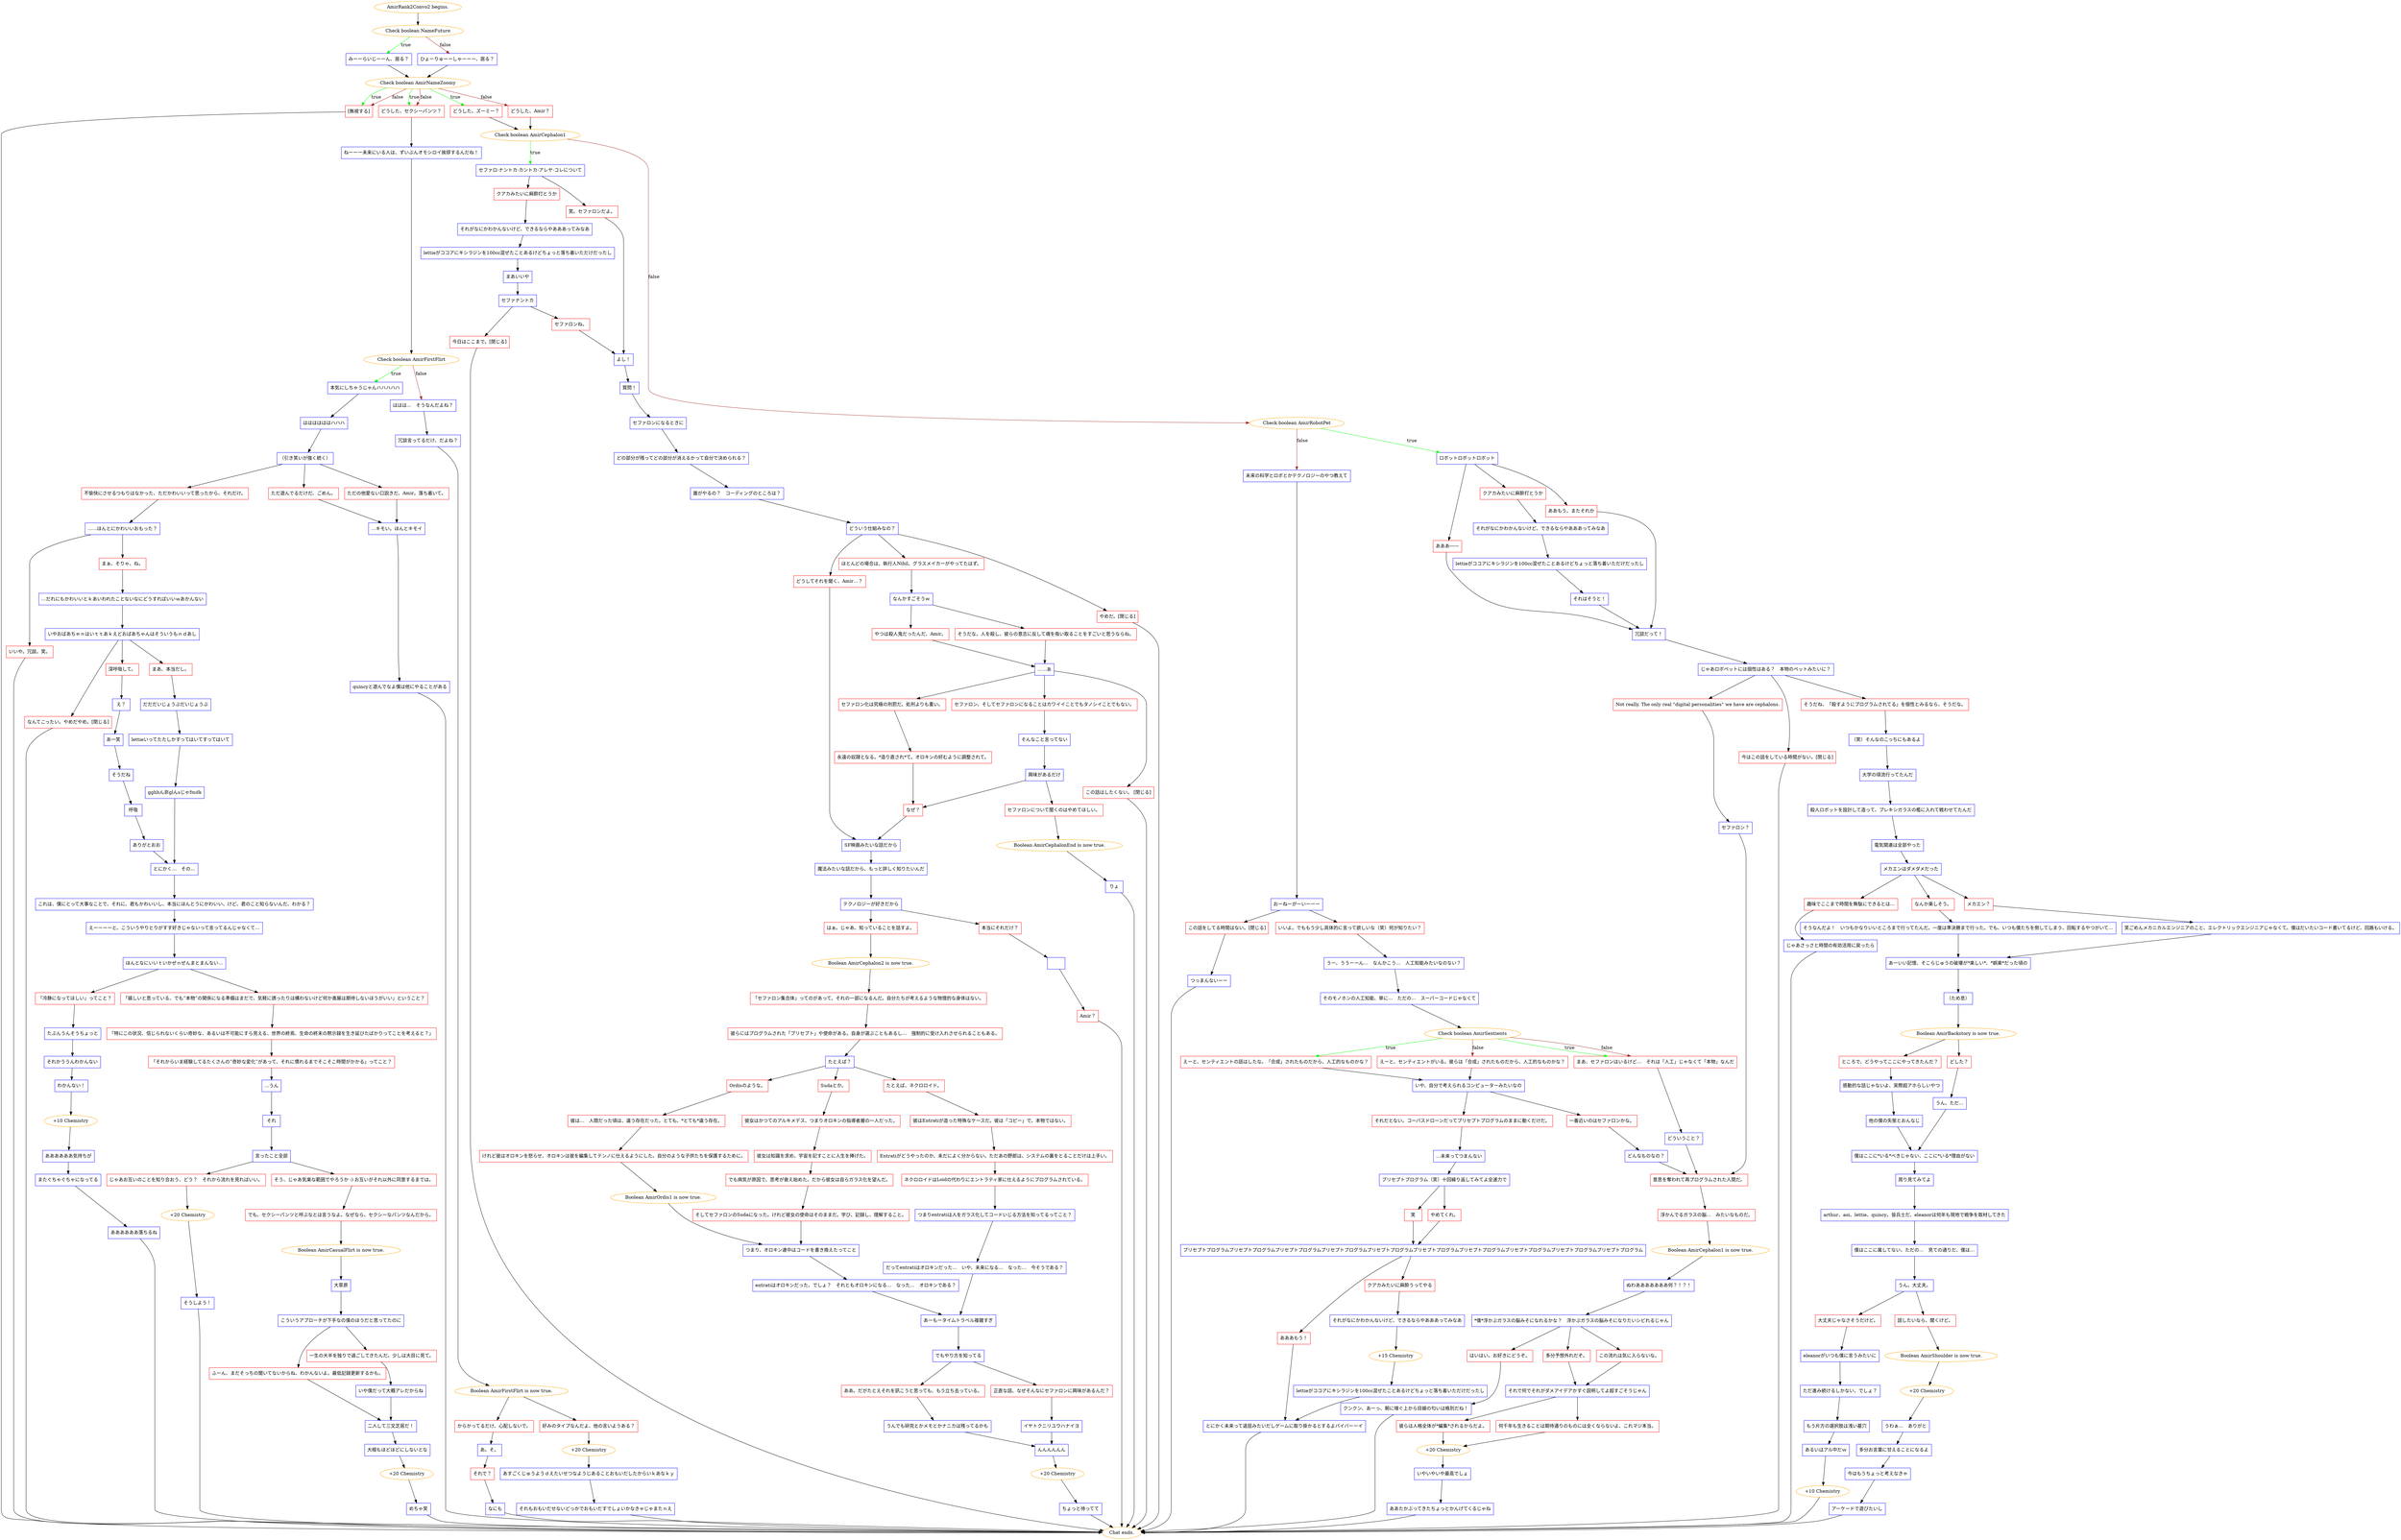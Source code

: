 digraph {
	"AmirRank2Convo2 begins." [color=orange];
		"AmirRank2Convo2 begins." -> j1555648941;
	j1555648941 [label="Check boolean NameFuture",color=orange];
		j1555648941 -> j1648085929 [label=true,color=green];
		j1555648941 -> j1016232230 [label=false,color=brown];
	j1648085929 [label="みーーらいじーーん、居る？",shape=box,color=blue];
		j1648085929 -> j3096240527;
	j1016232230 [label="ひょーりゅーーしゃーーー、居る？",shape=box,color=blue];
		j1016232230 -> j3096240527;
	j3096240527 [label="Check boolean AmirNameZoomy",color=orange];
		j3096240527 -> j85835136 [label=true,color=green];
		j3096240527 -> j4155157359 [label=true,color=green];
		j3096240527 -> j596008113 [label=true,color=green];
		j3096240527 -> j85835136 [label=false,color=brown];
		j3096240527 -> j4155157359 [label=false,color=brown];
		j3096240527 -> j3578312624 [label=false,color=brown];
	j85835136 [label="[無視する]",shape=box,color=red];
		j85835136 -> "Chat ends.";
	j4155157359 [label="どうした、セクシーパンツ？",shape=box,color=red];
		j4155157359 -> j1143586643;
	j596008113 [label="どうした、ズーミー？",shape=box,color=red];
		j596008113 -> j87647369;
	j3578312624 [label="どうした、Amir？",shape=box,color=red];
		j3578312624 -> j87647369;
	"Chat ends." [color=orange];
	j1143586643 [label="ねーーー未来にいる人は、ずいぶんオモシロイ挨拶するんだね！",shape=box,color=blue];
		j1143586643 -> j1575820688;
	j87647369 [label="Check boolean AmirCephalon1",color=orange];
		j87647369 -> j1113820331 [label=true,color=green];
		j87647369 -> j1377197533 [label=false,color=brown];
	j1575820688 [label="Check boolean AmirFirstFlirt",color=orange];
		j1575820688 -> j765528309 [label=true,color=green];
		j1575820688 -> j3369746660 [label=false,color=brown];
	j1113820331 [label="セファロ-ナントカ-カントカ-アレヤ-コレについて",shape=box,color=blue];
		j1113820331 -> j3226074081;
		j1113820331 -> j3191532466;
	j1377197533 [label="Check boolean AmirRobotPet",color=orange];
		j1377197533 -> j116592896 [label=true,color=green];
		j1377197533 -> j1153191658 [label=false,color=brown];
	j765528309 [label="本気にしちゃうじゃんハハハハハ",shape=box,color=blue];
		j765528309 -> j2532413624;
	j3369746660 [label="ははは…　そうなんだよね？",shape=box,color=blue];
		j3369746660 -> j921341181;
	j3226074081 [label="笑。セファロンだよ。",shape=box,color=red];
		j3226074081 -> j3156015386;
	j3191532466 [label="クアカみたいに麻酔打とうか",shape=box,color=red];
		j3191532466 -> j2687020844;
	j116592896 [label="ロボットロボットロボット",shape=box,color=blue];
		j116592896 -> j1261431179;
		j116592896 -> j2099789493;
		j116592896 -> j2929438037;
	j1153191658 [label="未来の科学とロボとかテクノロジーのやつ教えて",shape=box,color=blue];
		j1153191658 -> j1442881860;
	j2532413624 [label="ははははははハハハ",shape=box,color=blue];
		j2532413624 -> j1730536636;
	j921341181 [label="冗談言ってるだけ、だよね？",shape=box,color=blue];
		j921341181 -> j1496595557;
	j3156015386 [label="よし！",shape=box,color=blue];
		j3156015386 -> j360251545;
	j2687020844 [label="それがなにかわかんないけど、できるならやあああってみなあ",shape=box,color=blue];
		j2687020844 -> j3222833212;
	j1261431179 [label="ああもう、またそれか",shape=box,color=red];
		j1261431179 -> j2070324001;
	j2099789493 [label="あああ――",shape=box,color=red];
		j2099789493 -> j2070324001;
	j2929438037 [label="クアカみたいに麻酔打とうか",shape=box,color=red];
		j2929438037 -> j2717951888;
	j1442881860 [label="おーねーがーいーーー",shape=box,color=blue];
		j1442881860 -> j3262992205;
		j1442881860 -> j910876677;
	j1730536636 [label="（引き笑いが強く続く）",shape=box,color=blue];
		j1730536636 -> j1610238560;
		j1730536636 -> j711508934;
		j1730536636 -> j1432141572;
	j1496595557 [label="Boolean AmirFirstFlirt is now true.",color=orange];
		j1496595557 -> j648435800;
		j1496595557 -> j928820084;
	j360251545 [label="質問！",shape=box,color=blue];
		j360251545 -> j4098750018;
	j3222833212 [label="lettieがココアにキシラジンを100cc混ぜたことあるけどちょっと落ち着いただけだったし",shape=box,color=blue];
		j3222833212 -> j1600224222;
	j2070324001 [label="冗談だって！",shape=box,color=blue];
		j2070324001 -> j459466152;
	j2717951888 [label="それがなにかわかんないけど、できるならやあああってみなあ",shape=box,color=blue];
		j2717951888 -> j4076223363;
	j3262992205 [label="この話をしてる時間はない。[閉じる]",shape=box,color=red];
		j3262992205 -> j2153561681;
	j910876677 [label="いいよ。でももう少し具体的に言って欲しいな（笑）何が知りたい？",shape=box,color=red];
		j910876677 -> j3380072904;
	j1610238560 [label="不愉快にさせるつもりはなかった、ただかわいいって思ったから、それだけ。",shape=box,color=red];
		j1610238560 -> j4200528673;
	j711508934 [label="ただ遊んでるだけだ、ごめん。",shape=box,color=red];
		j711508934 -> j3602447546;
	j1432141572 [label="ただの他愛ない口説きだ、Amir。落ち着いて。",shape=box,color=red];
		j1432141572 -> j3602447546;
	j648435800 [label="好みのタイプなんだよ、他の言いようある？",shape=box,color=red];
		j648435800 -> j1651990740;
	j928820084 [label="からかってるだけ、心配しないで。",shape=box,color=red];
		j928820084 -> j138772133;
	j4098750018 [label="セファロンになるときに",shape=box,color=blue];
		j4098750018 -> j1483588967;
	j1600224222 [label="まあいいや",shape=box,color=blue];
		j1600224222 -> j50131639;
	j459466152 [label="じゃあロボペットには個性はある？　本物のペットみたいに？",shape=box,color=blue];
		j459466152 -> j167365332;
		j459466152 -> j1447961944;
		j459466152 -> j2447297855;
	j4076223363 [label="lettieがココアにキシラジンを100cc混ぜたことあるけどちょっと落ち着いただけだったし",shape=box,color=blue];
		j4076223363 -> j2846124957;
	j2153561681 [label="つっまんないーー",shape=box,color=blue];
		j2153561681 -> "Chat ends.";
	j3380072904 [label="うー、ううーーん…　なんかこう…　人工知能みたいなのない？",shape=box,color=blue];
		j3380072904 -> j31757530;
	j4200528673 [label="……ほんとにかわいいおもった？",shape=box,color=blue];
		j4200528673 -> j3209883362;
		j4200528673 -> j3306157013;
	j3602447546 [label="…キモい。ほんとキモイ",shape=box,color=blue];
		j3602447546 -> j2860017459;
	j1651990740 [label="+20 Chemistry",color=orange];
		j1651990740 -> j714818921;
	j138772133 [label="あ。そ。",shape=box,color=blue];
		j138772133 -> j4259381884;
	j1483588967 [label="どの部分が残ってどの部分が消えるかって自分で決められる？",shape=box,color=blue];
		j1483588967 -> j2776069363;
	j50131639 [label="セファナントカ",shape=box,color=blue];
		j50131639 -> j4272852461;
		j50131639 -> j2000541240;
	j167365332 [label="Not really. The only real \"digital personalities\" we have are cephalons.",shape=box,color=red];
		j167365332 -> j531440109;
	j1447961944 [label="そうだね、「殺すようにプログラムされてる」を個性とみるなら、そうだな。",shape=box,color=red];
		j1447961944 -> j769188275;
	j2447297855 [label="今はこの話をしている時間がない。[閉じる]",shape=box,color=red];
		j2447297855 -> "Chat ends.";
	j2846124957 [label="それはそうと！",shape=box,color=blue];
		j2846124957 -> j2070324001;
	j31757530 [label="そのモノホンの人工知能、単に…　ただの…　スーパーコードじゃなくて",shape=box,color=blue];
		j31757530 -> j3361290284;
	j3209883362 [label="まぁ、そりゃ、ね。",shape=box,color=red];
		j3209883362 -> j57071322;
	j3306157013 [label="いいや。冗談。笑。",shape=box,color=red];
		j3306157013 -> "Chat ends.";
	j2860017459 [label="quincyと遊んでなよ僕は他にやることがある",shape=box,color=blue];
		j2860017459 -> "Chat ends.";
	j714818921 [label="あすごくじゅうようｄえたいせつなようじあることおもいだしたからいｋあなｋｙ",shape=box,color=blue];
		j714818921 -> j669067080;
	j4259381884 [label="それで？",shape=box,color=red];
		j4259381884 -> j604233686;
	j2776069363 [label="誰がやるの？　コーディングのところは？",shape=box,color=blue];
		j2776069363 -> j815129397;
	j4272852461 [label="セファロンね。",shape=box,color=red];
		j4272852461 -> j3156015386;
	j2000541240 [label="今日はここまで。[閉じる]",shape=box,color=red];
		j2000541240 -> "Chat ends.";
	j531440109 [label="セファロン？",shape=box,color=blue];
		j531440109 -> j2624402978;
	j769188275 [label="（笑）そんなのこっちにもあるよ",shape=box,color=blue];
		j769188275 -> j4193235393;
	j3361290284 [label="Check boolean AmirSentients",color=orange];
		j3361290284 -> j2216625201 [label=true,color=green];
		j3361290284 -> j717073989 [label=true,color=green];
		j3361290284 -> j1914735118 [label=false,color=brown];
		j3361290284 -> j717073989 [label=false,color=brown];
	j57071322 [label="…だれにもかわいいとｋあいわれたことないなにどうすればいいｗあかんない",shape=box,color=blue];
		j57071322 -> j2372507854;
	j669067080 [label="それもおもいだせないどっかでおもいだすでしょいかなきゃじゃまたｎえ",shape=box,color=blue];
		j669067080 -> "Chat ends.";
	j604233686 [label="なにも",shape=box,color=blue];
		j604233686 -> "Chat ends.";
	j815129397 [label="どういう仕組みなの？",shape=box,color=blue];
		j815129397 -> j3475207529;
		j815129397 -> j1887064069;
		j815129397 -> j12017476;
	j2624402978 [label="意思を奪われて再プログラムされた人間だ。",shape=box,color=red];
		j2624402978 -> j2170052107;
	j4193235393 [label="大学の頃流行ってたんだ",shape=box,color=blue];
		j4193235393 -> j41377952;
	j2216625201 [label="えーと、センティエントの話はしたな。「合成」されたものだから、人工的なものかな？",shape=box,color=red];
		j2216625201 -> j1266635900;
	j717073989 [label="まあ、セファロンはいるけど…　それは「人工」じゃなくて「本物」なんだ",shape=box,color=red];
		j717073989 -> j3573602778;
	j1914735118 [label="えーと、センティエントがいる。彼らは「合成」されたものだから、人工的なものかな？",shape=box,color=red];
		j1914735118 -> j1266635900;
	j2372507854 [label="いやおばあちゃｎはいｔｔあｋえどおばあちゃんはそういうもｎｄあし",shape=box,color=blue];
		j2372507854 -> j3441899783;
		j2372507854 -> j543703342;
		j2372507854 -> j1679437431;
	j3475207529 [label="ほとんどの場合は、執行人Nihil、グラスメイカーがやってたはず。",shape=box,color=red];
		j3475207529 -> j3408528325;
	j1887064069 [label="どうしてそれを聞く、Amir…？",shape=box,color=red];
		j1887064069 -> j1252649468;
	j12017476 [label="やめだ。[閉じる]",shape=box,color=red];
		j12017476 -> "Chat ends.";
	j2170052107 [label="浮かんでるガラスの脳…　みたいなものだ。",shape=box,color=red];
		j2170052107 -> j316707565;
	j41377952 [label="殺人ロボットを設計して造って、プレキシガラスの檻に入れて戦わせてたんだ",shape=box,color=blue];
		j41377952 -> j2533595041;
	j1266635900 [label="いや、自分で考えられるコンピューターみたいなの",shape=box,color=blue];
		j1266635900 -> j669712915;
		j1266635900 -> j3133418112;
	j3573602778 [label="どういうこと？",shape=box,color=blue];
		j3573602778 -> j2624402978;
	j3441899783 [label="深呼吸して。",shape=box,color=red];
		j3441899783 -> j1630572811;
	j543703342 [label="まあ、本当だし。",shape=box,color=red];
		j543703342 -> j1536810928;
	j1679437431 [label="なんてこったい。やめだやめ。[閉じる]",shape=box,color=red];
		j1679437431 -> "Chat ends.";
	j3408528325 [label="なんかすごそうｗ",shape=box,color=blue];
		j3408528325 -> j1201751203;
		j3408528325 -> j1342172249;
	j1252649468 [label="SF映画みたいな話だから",shape=box,color=blue];
		j1252649468 -> j1126409234;
	j316707565 [label="Boolean AmirCephalon1 is now true.",color=orange];
		j316707565 -> j306821605;
	j2533595041 [label="電気関連は全部やった",shape=box,color=blue];
		j2533595041 -> j3669033882;
	j669712915 [label="一番近いのはセファロンかな。",shape=box,color=red];
		j669712915 -> j2996003656;
	j3133418112 [label="それだとない。コーパスドローンだってプリセプトプログラムのままに動くだけだ。",shape=box,color=red];
		j3133418112 -> j2613860112;
	j1630572811 [label="え？",shape=box,color=blue];
		j1630572811 -> j720304292;
	j1536810928 [label="だだだいじょうぶだいじょうぶ",shape=box,color=blue];
		j1536810928 -> j2753204301;
	j1201751203 [label="そうだな。人を殺し、彼らの意志に反して魂を吸い取ることをすごいと思うならね。",shape=box,color=red];
		j1201751203 -> j339601478;
	j1342172249 [label="やつは殺人鬼だったんだ、Amir。",shape=box,color=red];
		j1342172249 -> j339601478;
	j1126409234 [label="魔法みたいな話だから、もっと詳しく知りたいんだ",shape=box,color=blue];
		j1126409234 -> j3939619068;
	j306821605 [label="ぬわあああああああ何？！？！",shape=box,color=blue];
		j306821605 -> j2702397624;
	j3669033882 [label="メカエンはダメダメだった",shape=box,color=blue];
		j3669033882 -> j2795318654;
		j3669033882 -> j3124651370;
		j3669033882 -> j1658063656;
	j2996003656 [label="どんなものなの？",shape=box,color=blue];
		j2996003656 -> j2624402978;
	j2613860112 [label="…未来ってつまんない",shape=box,color=blue];
		j2613860112 -> j3835556259;
	j720304292 [label="あー笑",shape=box,color=blue];
		j720304292 -> j2848900812;
	j2753204301 [label="lettieいってたたしかすってはいてすってはいて",shape=box,color=blue];
		j2753204301 -> j2110380468;
	j339601478 [label="……あ",shape=box,color=blue];
		j339601478 -> j3109766766;
		j339601478 -> j1147628699;
		j339601478 -> j1158535174;
	j3939619068 [label="テクノロジーが好きだから",shape=box,color=blue];
		j3939619068 -> j4151188441;
		j3939619068 -> j2943374435;
	j2702397624 [label="*僕*浮かぶガラスの脳みそになれるかな？　浮かぶガラスの脳みそになりたいシビれるじゃん",shape=box,color=blue];
		j2702397624 -> j758347664;
		j2702397624 -> j3142075030;
		j2702397624 -> j3500377678;
	j2795318654 [label="メカエン？",shape=box,color=red];
		j2795318654 -> j3757337260;
	j3124651370 [label="なんか楽しそう。",shape=box,color=red];
		j3124651370 -> j1456035486;
	j1658063656 [label="趣味でここまで時間を無駄にできるとは…",shape=box,color=red];
		j1658063656 -> j1558194756;
	j3835556259 [label="プリセプトプログラム（笑）十回繰り返してみてよ全速力で",shape=box,color=blue];
		j3835556259 -> j138301255;
		j3835556259 -> j1501801253;
	j2848900812 [label="そうだね",shape=box,color=blue];
		j2848900812 -> j4291909394;
	j2110380468 [label="gghhん非glんsじゃfmdk",shape=box,color=blue];
		j2110380468 -> j2516178651;
	j3109766766 [label="セファロン、そしてセファロンになることはカワイイことでもタノシイことでもない。",shape=box,color=red];
		j3109766766 -> j701889932;
	j1147628699 [label="この話はしたくない。 [閉じる]",shape=box,color=red];
		j1147628699 -> "Chat ends.";
	j1158535174 [label="セファロン化は究極の刑罰だ。処刑よりも重い。",shape=box,color=red];
		j1158535174 -> j506374719;
	j4151188441 [label="本当にそれだけ？",shape=box,color=red];
		j4151188441 -> j804522541;
	j2943374435 [label="はぁ。じゃあ、知っていることを話すよ。",shape=box,color=red];
		j2943374435 -> j857321976;
	j758347664 [label="この流れは気に入らないな。",shape=box,color=red];
		j758347664 -> j2601365108;
	j3142075030 [label="多分予想外れだぞ。",shape=box,color=red];
		j3142075030 -> j2601365108;
	j3500377678 [label="はいはい。お好きにどうぞ。",shape=box,color=red];
		j3500377678 -> j1893605858;
	j3757337260 [label="笑ごめんメカニカルエンジニアのこと、エレクトリックエンジニアじゃなくて。僕はだいたいコード書いてるけど、回路もいける。",shape=box,color=blue];
		j3757337260 -> j556910352;
	j1456035486 [label="そうなんだよ！　いつもかなりいいところまで行ってたんだ。一度は準決勝まで行った。でも、いつも僕たちを倒してしまう、回転するやつがいて…",shape=box,color=blue];
		j1456035486 -> j556910352;
	j1558194756 [label="じゃあさっさと時間の有効活用に戻ったら",shape=box,color=blue];
		j1558194756 -> "Chat ends.";
	j138301255 [label="笑",shape=box,color=red];
		j138301255 -> j405249410;
	j1501801253 [label="やめてくれ。",shape=box,color=red];
		j1501801253 -> j405249410;
	j4291909394 [label="呼吸",shape=box,color=blue];
		j4291909394 -> j3474588370;
	j2516178651 [label="とにかく…　その…",shape=box,color=blue];
		j2516178651 -> j3058034997;
	j701889932 [label="そんなこと言ってない",shape=box,color=blue];
		j701889932 -> j4249070655;
	j506374719 [label="永遠の奴隷となる。*造り直され*て。オロキンの好むように調整されて。",shape=box,color=red];
		j506374719 -> j446325876;
	j804522541 [label="  ",shape=box,color=blue];
		j804522541 -> j2288397647;
	j857321976 [label="Boolean AmirCephalon2 is now true.",color=orange];
		j857321976 -> j1064061893;
	j2601365108 [label="それで何でそれがダメアイデアかすぐ説明してよ超すごそうじゃん",shape=box,color=blue];
		j2601365108 -> j3896845142;
		j2601365108 -> j4073894846;
	j1893605858 [label="クンクン、あーっ、朝に嗅ぐ上から目線の匂いは格別だね！",shape=box,color=blue];
		j1893605858 -> "Chat ends.";
	j556910352 [label="あーいい記憶、そこらじゅうの破壊が*楽しい*、*娯楽*だった頃の",shape=box,color=blue];
		j556910352 -> j2384572242;
	j405249410 [label="プリセプトプログラムプリセプトプログラムプリセプトプログラムプリセプトプログラムプリセプトプログラムプリセプトプログラムプリセプトプログラムプリセプトプログラムプリセプトプログラムプリセプトプログラム",shape=box,color=blue];
		j405249410 -> j3902734172;
		j405249410 -> j2710436203;
	j3474588370 [label="ありがとおお",shape=box,color=blue];
		j3474588370 -> j2516178651;
	j3058034997 [label="これは、僕にとって大事なことで、それに、君もかわいいし、本当にほんとうにかわいい、けど、君のこと知らないんだ、わかる？",shape=box,color=blue];
		j3058034997 -> j3678802049;
	j4249070655 [label="興味があるだけ",shape=box,color=blue];
		j4249070655 -> j446325876;
		j4249070655 -> j2171780169;
	j446325876 [label="なぜ？",shape=box,color=red];
		j446325876 -> j1252649468;
	j2288397647 [label="Amir？",shape=box,color=red];
		j2288397647 -> "Chat ends.";
	j1064061893 [label="「セファロン集合体」ってのがあって、それの一部になるんだ。自分たちが考えるような物理的な身体はない。",shape=box,color=red];
		j1064061893 -> j350248022;
	j3896845142 [label="彼らは人格全体が*編集*されるからだよ。",shape=box,color=red];
		j3896845142 -> j2437237860;
	j4073894846 [label="何千年も生きることは期待通りのものには全くならないよ、これマジ本当。",shape=box,color=red];
		j4073894846 -> j2437237860;
	j2384572242 [label="（ため息）",shape=box,color=blue];
		j2384572242 -> j2341517216;
	j3902734172 [label="クアカみたいに麻酔うってやる",shape=box,color=red];
		j3902734172 -> j2019297273;
	j2710436203 [label="あああもう！",shape=box,color=red];
		j2710436203 -> j243406650;
	j3678802049 [label="えーーーーと、こういうやりとりがすす好きじゃないって言ってるんじゃなくて…",shape=box,color=blue];
		j3678802049 -> j85909270;
	j2171780169 [label="セファロンについて聞くのはやめてほしい。",shape=box,color=red];
		j2171780169 -> j21345233;
	j350248022 [label="彼らにはプログラムされた「プリセプト」や使命がある。自身が選ぶこともあるし…　強制的に受け入れさせられることもある。",shape=box,color=red];
		j350248022 -> j1477579170;
	j2437237860 [label="+20 Chemistry",color=orange];
		j2437237860 -> j4052215607;
	j2341517216 [label="Boolean AmirBackstory is now true.",color=orange];
		j2341517216 -> j675700308;
		j2341517216 -> j2761849614;
	j2019297273 [label="それがなにかわかんないけど、できるならやあああってみなあ",shape=box,color=blue];
		j2019297273 -> j2993292423;
	j243406650 [label="とにかく未来って退屈みたいだしゲームに取り掛かるとするよバイバーーイ",shape=box,color=blue];
		j243406650 -> "Chat ends.";
	j85909270 [label="ほんとなにいいｔいかぜｎぜんまとまんない…",shape=box,color=blue];
		j85909270 -> j3203729033;
		j85909270 -> j667134137;
	j21345233 [label="Boolean AmirCephalonEnd is now true.",color=orange];
		j21345233 -> j158235307;
	j1477579170 [label="たとえば？",shape=box,color=blue];
		j1477579170 -> j2307406497;
		j1477579170 -> j2310788363;
		j1477579170 -> j143265809;
	j4052215607 [label="いやいやいや最高でしょ",shape=box,color=blue];
		j4052215607 -> j2068038445;
	j675700308 [label="どした？",shape=box,color=red];
		j675700308 -> j3672542749;
	j2761849614 [label="ところで、どうやってここにやってきたんだ？",shape=box,color=red];
		j2761849614 -> j1492647152;
	j2993292423 [label="+15 Chemistry",color=orange];
		j2993292423 -> j761221861;
	j3203729033 [label="「嬉しいと思っている、でも”本物”の関係になる準備はまだで、気軽に誘ったりは構わないけど何か進展は期待しないほうがいい」ということ？",shape=box,color=red];
		j3203729033 -> j401483995;
	j667134137 [label="「冷静になってほしい」ってこと？",shape=box,color=red];
		j667134137 -> j781119816;
	j158235307 [label="りょ",shape=box,color=blue];
		j158235307 -> "Chat ends.";
	j2307406497 [label="Ordisのような。",shape=box,color=red];
		j2307406497 -> j3101610768;
	j2310788363 [label="Sudaとか。",shape=box,color=red];
		j2310788363 -> j3396667156;
	j143265809 [label="たとえば、ネクロロイド。",shape=box,color=red];
		j143265809 -> j2273178218;
	j2068038445 [label="ああたかぶってきたちょっとかんげてくるじゃね",shape=box,color=blue];
		j2068038445 -> "Chat ends.";
	j3672542749 [label="うん、ただ…",shape=box,color=blue];
		j3672542749 -> j4229383599;
	j1492647152 [label="感動的な話じゃないよ、実際超アホらしいやつ",shape=box,color=blue];
		j1492647152 -> j2336722384;
	j761221861 [label="lettieがココアにキシラジンを100cc混ぜたことあるけどちょっと落ち着いただけだったし",shape=box,color=blue];
		j761221861 -> j243406650;
	j401483995 [label="「特にこの状況、信じられないくらい奇妙な、あるいは不可能にすら見える、世界の終焉、生命の終末の黙示録を生き延びたばかりってことを考えると？」",shape=box,color=red];
		j401483995 -> j3632234262;
	j781119816 [label="たぶんうんそうちょっと",shape=box,color=blue];
		j781119816 -> j1594625207;
	j3101610768 [label="彼は…　人間だった頃は、違う存在だった。とても、*とても*違う存在。",shape=box,color=red];
		j3101610768 -> j960399047;
	j3396667156 [label="彼女はかつてのアルキメデス、つまりオロキンの指導者層の一人だった。",shape=box,color=red];
		j3396667156 -> j1405805936;
	j2273178218 [label="彼はEntratiが造った特殊なケースだ。彼は「コピー」で、本物ではない。",shape=box,color=red];
		j2273178218 -> j1050808857;
	j4229383599 [label="僕はここに*いる*べきじゃない、ここに*いる*理由がない",shape=box,color=blue];
		j4229383599 -> j1649265305;
	j2336722384 [label="他の僕の失態とおんなじ",shape=box,color=blue];
		j2336722384 -> j4229383599;
	j3632234262 [label="「それからいま経験してるたくさんの”奇妙な変化”があって、それに慣れるまでそこそこ時間がかかる」ってこと？",shape=box,color=red];
		j3632234262 -> j4147387136;
	j1594625207 [label="それかううんわかんない",shape=box,color=blue];
		j1594625207 -> j562598272;
	j960399047 [label="けれど彼はオロキンを怒らせ、オロキンは彼を編集してテンノに仕えるようにした。自分のような子供たちを保護するために。",shape=box,color=red];
		j960399047 -> j423071730;
	j1405805936 [label="彼女は知識を求め、宇宙を記すことに人生を捧げた。",shape=box,color=red];
		j1405805936 -> j3209724170;
	j1050808857 [label="Entratiがどうやったのか、未だによく分からない。ただあの野郎は、システムの裏をとることだけは上手い。",shape=box,color=red];
		j1050808857 -> j3925177668;
	j1649265305 [label="周り見てみてよ",shape=box,color=blue];
		j1649265305 -> j2322755243;
	j4147387136 [label="…うん",shape=box,color=blue];
		j4147387136 -> j1400360680;
	j562598272 [label="わかんない！",shape=box,color=blue];
		j562598272 -> j2242851559;
	j423071730 [label="Boolean AmirOrdis1 is now true.",color=orange];
		j423071730 -> j1515657416;
	j3209724170 [label="でも病気が原因で、思考が衰え始めた。だから彼女は自らガラス化を望んだ。",shape=box,color=red];
		j3209724170 -> j3567754107;
	j3925177668 [label="ネクロロイドはLoidの代わりにエントラティ家に仕えるようにプログラムされている。",shape=box,color=red];
		j3925177668 -> j1111171953;
	j2322755243 [label="arthur、aoi、lettie、quincy。皆兵士だ、eleanorは何年も現地で戦争を取材してきた",shape=box,color=blue];
		j2322755243 -> j418775067;
	j1400360680 [label="それ",shape=box,color=blue];
		j1400360680 -> j2807144625;
	j2242851559 [label="+10 Chemistry",color=orange];
		j2242851559 -> j1372231439;
	j1515657416 [label="つまり、オロキン連中はコードを書き換えたってこと",shape=box,color=blue];
		j1515657416 -> j1369043099;
	j3567754107 [label="そしてセファロンのSudaになった。けれど彼女の使命はそのままだ。学び、記録し、理解すること。",shape=box,color=red];
		j3567754107 -> j1515657416;
	j1111171953 [label="つまりentratiは人をガラス化してコードいじる方法を知ってるってこと？",shape=box,color=blue];
		j1111171953 -> j334108493;
	j418775067 [label="僕はここに属してない、ただの…　見ての通りだ、僕は…",shape=box,color=blue];
		j418775067 -> j3703665522;
	j2807144625 [label="言ったこと全部",shape=box,color=blue];
		j2807144625 -> j2315939409;
		j2807144625 -> j1779927540;
	j1372231439 [label="ああああああ気持ちが",shape=box,color=blue];
		j1372231439 -> j879907962;
	j1369043099 [label="entratiはオロキンだった、でしょ？　それともオロキンになる…　なった…　オロキンである？",shape=box,color=blue];
		j1369043099 -> j3202278921;
	j334108493 [label="だってentratiはオロキンだった…　いや、未来になる…　なった…　今そうである？",shape=box,color=blue];
		j334108493 -> j3202278921;
	j3703665522 [label="うん。大丈夫。",shape=box,color=blue];
		j3703665522 -> j3850418203;
		j3703665522 -> j777870551;
	j2315939409 [label="じゃあお互いのことを知り合おう、どう？　それから流れを見ればいい。",shape=box,color=red];
		j2315939409 -> j2036015359;
	j1779927540 [label="そう、じゃあ気楽な範囲でやろうか :) お互いがそれ以外に同意するまでは。",shape=box,color=red];
		j1779927540 -> j3186740758;
	j879907962 [label="またぐちゃぐちゃになってる",shape=box,color=blue];
		j879907962 -> j2726984158;
	j3202278921 [label="あーもータイムトラベル複雑すぎ",shape=box,color=blue];
		j3202278921 -> j3737186537;
	j3850418203 [label="話したいなら、聞くけど。",shape=box,color=red];
		j3850418203 -> j123454239;
	j777870551 [label="大丈夫じゃなさそうだけど。",shape=box,color=red];
		j777870551 -> j3481396730;
	j2036015359 [label="+20 Chemistry",color=orange];
		j2036015359 -> j3149832439;
	j3186740758 [label="でも、セクシーパンツと呼ぶなとは言うなよ。なぜなら、セクシーなパンツなんだから。",shape=box,color=red];
		j3186740758 -> j873425296;
	j2726984158 [label="ああああああ落ちるね",shape=box,color=blue];
		j2726984158 -> "Chat ends.";
	j3737186537 [label="でもやり方を知ってる",shape=box,color=blue];
		j3737186537 -> j4231199791;
		j3737186537 -> j107999417;
	j123454239 [label="Boolean AmirShoulder is now true.",color=orange];
		j123454239 -> j3265936241;
	j3481396730 [label="eleanorがいつも僕に言うみたいに",shape=box,color=blue];
		j3481396730 -> j3217935238;
	j3149832439 [label="そうしよう！",shape=box,color=blue];
		j3149832439 -> "Chat ends.";
	j873425296 [label="Boolean AmirCasualFlirt is now true.",color=orange];
		j873425296 -> j1148574604;
	j4231199791 [label="ああ。だがたとえそれを訊こうと思っても、もう立ち去っている。",shape=box,color=red];
		j4231199791 -> j4146501714;
	j107999417 [label="正直な話、なぜそんなにセファロンに興味があるんだ？",shape=box,color=red];
		j107999417 -> j1697443189;
	j3265936241 [label="+20 Chemistry",color=orange];
		j3265936241 -> j1516699873;
	j3217935238 [label="ただ進み続けるしかない、でしょ？",shape=box,color=blue];
		j3217935238 -> j597382930;
	j1148574604 [label="大草原",shape=box,color=blue];
		j1148574604 -> j1522898279;
	j4146501714 [label="うんでも研究とかメモとかナニカは残ってるかも",shape=box,color=blue];
		j4146501714 -> j1631303913;
	j1697443189 [label="イヤトクニリユウハナイヨ",shape=box,color=blue];
		j1697443189 -> j1631303913;
	j1516699873 [label="うわぁ…　ありがと",shape=box,color=blue];
		j1516699873 -> j3403229498;
	j597382930 [label="もう片方の選択肢は浅い墓穴",shape=box,color=blue];
		j597382930 -> j3084772090;
	j1522898279 [label="こういうアプローチが下手なの僕のほうだと思ってたのに",shape=box,color=blue];
		j1522898279 -> j1396613245;
		j1522898279 -> j4134349640;
	j1631303913 [label="んんんんんん",shape=box,color=blue];
		j1631303913 -> j1302859539;
	j3403229498 [label="多分お言葉に甘えることになるよ",shape=box,color=blue];
		j3403229498 -> j2272130534;
	j3084772090 [label="あるいはアル中だｗ",shape=box,color=blue];
		j3084772090 -> j1933300832;
	j1396613245 [label="ふーん、まだそっちの聞いてないからね、わかんないよ。最低記録更新するかも。",shape=box,color=red];
		j1396613245 -> j2168957087;
	j4134349640 [label="一生の大半を独りで過ごしてきたんだ。少しは大目に見て。",shape=box,color=red];
		j4134349640 -> j889422401;
	j1302859539 [label="+20 Chemistry",color=orange];
		j1302859539 -> j3366384426;
	j2272130534 [label="今はもうちょっと考えなきゃ",shape=box,color=blue];
		j2272130534 -> j2764301664;
	j1933300832 [label="+10 Chemistry",color=orange];
		j1933300832 -> "Chat ends.";
	j2168957087 [label="二人して三文芝居だ！",shape=box,color=blue];
		j2168957087 -> j3028448420;
	j889422401 [label="いや僕だって大概アレだからね",shape=box,color=blue];
		j889422401 -> j2168957087;
	j3366384426 [label="ちょっと待ってて",shape=box,color=blue];
		j3366384426 -> "Chat ends.";
	j2764301664 [label="アーケードで遊びたいし",shape=box,color=blue];
		j2764301664 -> "Chat ends.";
	j3028448420 [label="大根もほどほどにしないとな",shape=box,color=blue];
		j3028448420 -> j2889168498;
	j2889168498 [label="+20 Chemistry",color=orange];
		j2889168498 -> j963266844;
	j963266844 [label="めちゃ笑",shape=box,color=blue];
		j963266844 -> "Chat ends.";
}